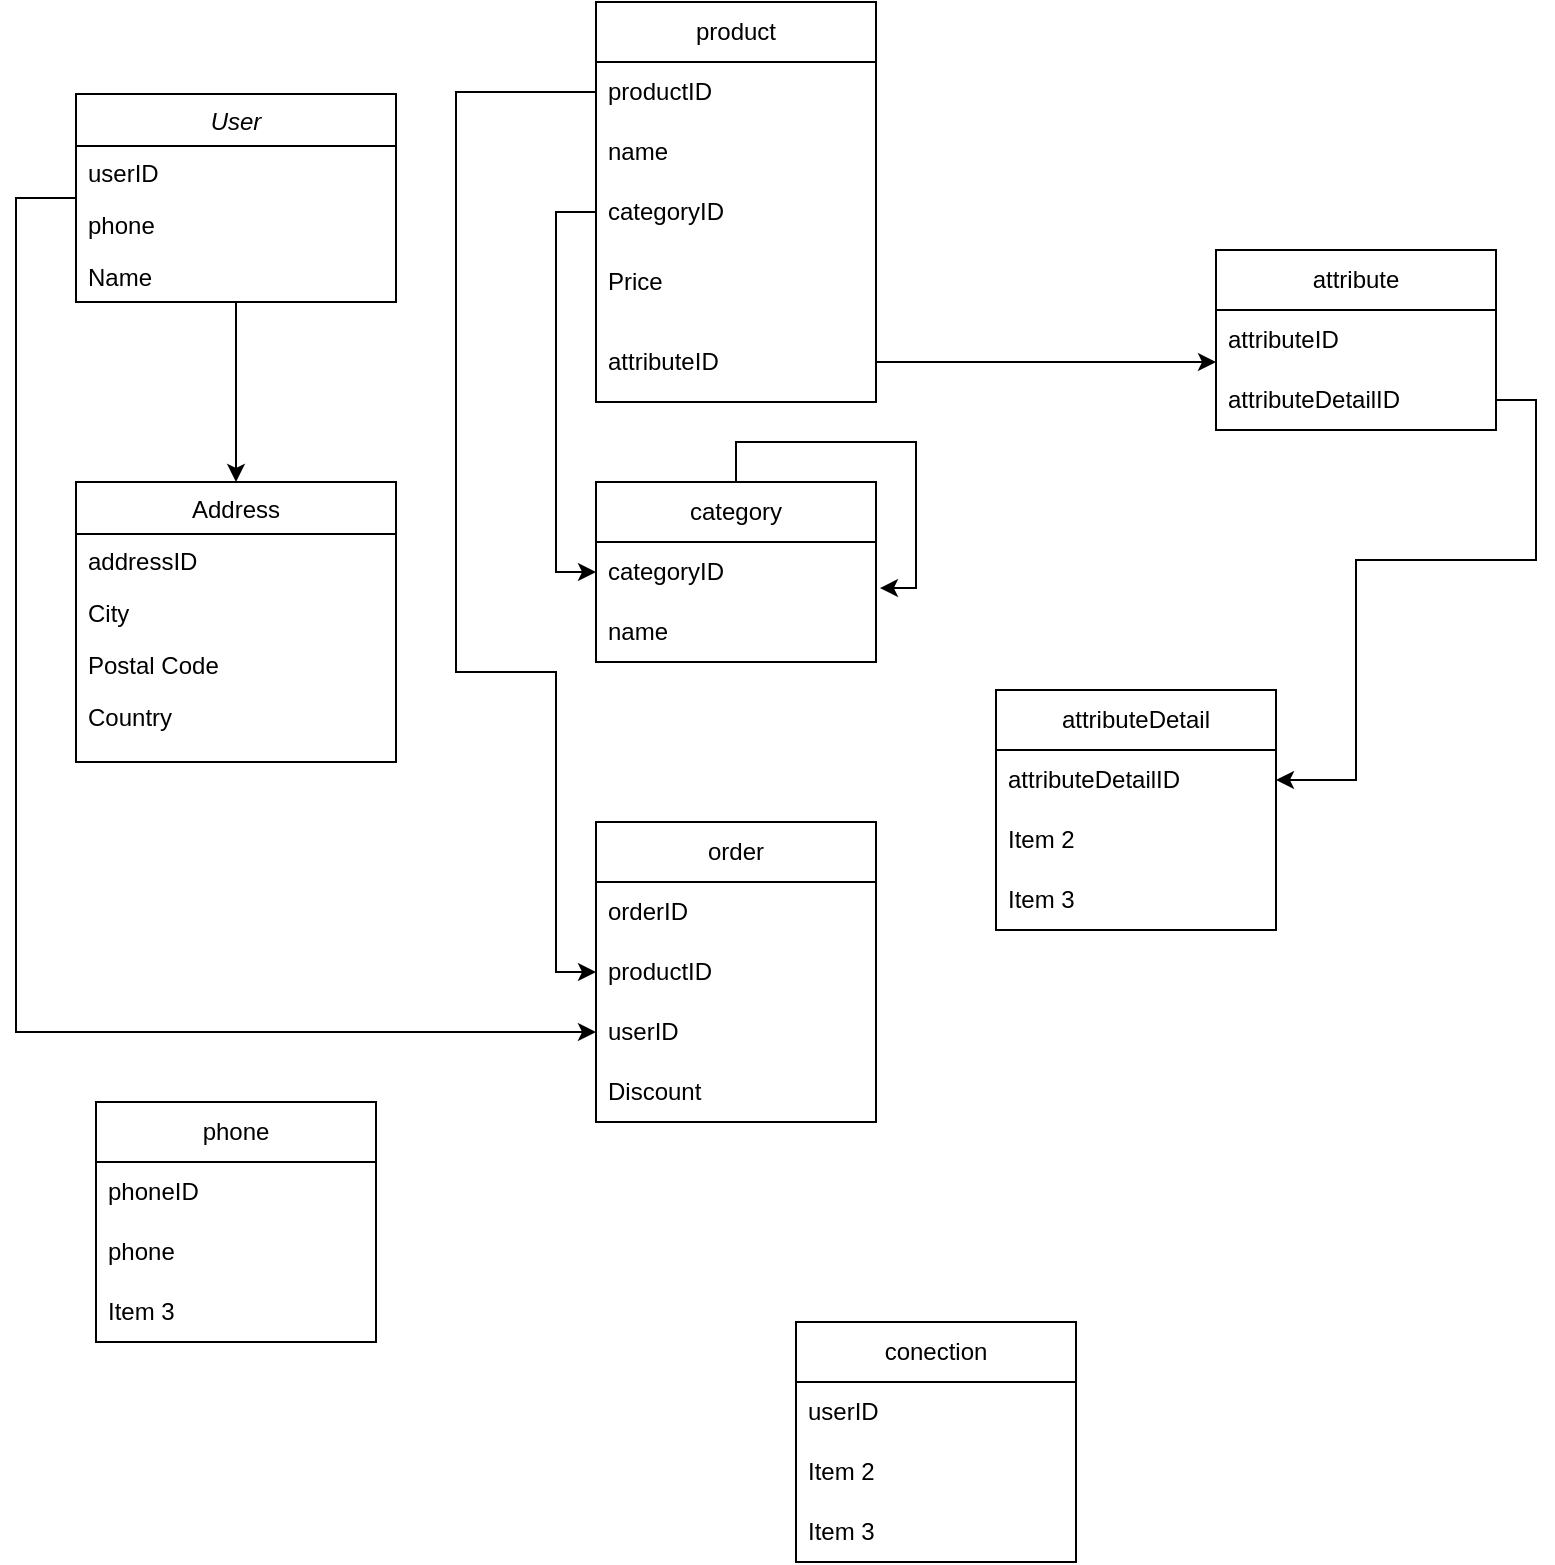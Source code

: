 <mxfile version="22.1.11" type="github">
  <diagram id="C5RBs43oDa-KdzZeNtuy" name="Page-1">
    <mxGraphModel dx="1434" dy="780" grid="1" gridSize="10" guides="1" tooltips="1" connect="1" arrows="1" fold="1" page="1" pageScale="1" pageWidth="827" pageHeight="1169" math="0" shadow="0">
      <root>
        <mxCell id="WIyWlLk6GJQsqaUBKTNV-0" />
        <mxCell id="WIyWlLk6GJQsqaUBKTNV-1" parent="WIyWlLk6GJQsqaUBKTNV-0" />
        <mxCell id="rckXldwQKNdf42azZgs7-0" style="edgeStyle=orthogonalEdgeStyle;rounded=0;orthogonalLoop=1;jettySize=auto;html=1;exitX=0.5;exitY=1;exitDx=0;exitDy=0;entryX=0.5;entryY=0;entryDx=0;entryDy=0;" edge="1" parent="WIyWlLk6GJQsqaUBKTNV-1" source="zkfFHV4jXpPFQw0GAbJ--0" target="zkfFHV4jXpPFQw0GAbJ--17">
          <mxGeometry relative="1" as="geometry" />
        </mxCell>
        <mxCell id="rckXldwQKNdf42azZgs7-31" style="edgeStyle=orthogonalEdgeStyle;rounded=0;orthogonalLoop=1;jettySize=auto;html=1;entryX=0;entryY=0.5;entryDx=0;entryDy=0;" edge="1" parent="WIyWlLk6GJQsqaUBKTNV-1" source="zkfFHV4jXpPFQw0GAbJ--0" target="rckXldwQKNdf42azZgs7-18">
          <mxGeometry relative="1" as="geometry">
            <Array as="points">
              <mxPoint x="10" y="138" />
              <mxPoint x="10" y="555" />
            </Array>
          </mxGeometry>
        </mxCell>
        <mxCell id="zkfFHV4jXpPFQw0GAbJ--0" value="User" style="swimlane;fontStyle=2;align=center;verticalAlign=top;childLayout=stackLayout;horizontal=1;startSize=26;horizontalStack=0;resizeParent=1;resizeLast=0;collapsible=1;marginBottom=0;rounded=0;shadow=0;strokeWidth=1;" parent="WIyWlLk6GJQsqaUBKTNV-1" vertex="1">
          <mxGeometry x="40" y="86" width="160" height="104" as="geometry">
            <mxRectangle x="230" y="140" width="160" height="26" as="alternateBounds" />
          </mxGeometry>
        </mxCell>
        <mxCell id="zkfFHV4jXpPFQw0GAbJ--1" value="userID" style="text;align=left;verticalAlign=top;spacingLeft=4;spacingRight=4;overflow=hidden;rotatable=0;points=[[0,0.5],[1,0.5]];portConstraint=eastwest;" parent="zkfFHV4jXpPFQw0GAbJ--0" vertex="1">
          <mxGeometry y="26" width="160" height="26" as="geometry" />
        </mxCell>
        <mxCell id="zkfFHV4jXpPFQw0GAbJ--2" value="phone" style="text;align=left;verticalAlign=top;spacingLeft=4;spacingRight=4;overflow=hidden;rotatable=0;points=[[0,0.5],[1,0.5]];portConstraint=eastwest;rounded=0;shadow=0;html=0;" parent="zkfFHV4jXpPFQw0GAbJ--0" vertex="1">
          <mxGeometry y="52" width="160" height="26" as="geometry" />
        </mxCell>
        <mxCell id="rckXldwQKNdf42azZgs7-6" value="Name" style="text;align=left;verticalAlign=top;spacingLeft=4;spacingRight=4;overflow=hidden;rotatable=0;points=[[0,0.5],[1,0.5]];portConstraint=eastwest;rounded=0;shadow=0;html=0;" vertex="1" parent="zkfFHV4jXpPFQw0GAbJ--0">
          <mxGeometry y="78" width="160" height="26" as="geometry" />
        </mxCell>
        <mxCell id="zkfFHV4jXpPFQw0GAbJ--17" value="Address" style="swimlane;fontStyle=0;align=center;verticalAlign=top;childLayout=stackLayout;horizontal=1;startSize=26;horizontalStack=0;resizeParent=1;resizeLast=0;collapsible=1;marginBottom=0;rounded=0;shadow=0;strokeWidth=1;" parent="WIyWlLk6GJQsqaUBKTNV-1" vertex="1">
          <mxGeometry x="40" y="280" width="160" height="140" as="geometry">
            <mxRectangle x="550" y="140" width="160" height="26" as="alternateBounds" />
          </mxGeometry>
        </mxCell>
        <mxCell id="zkfFHV4jXpPFQw0GAbJ--18" value="addressID" style="text;align=left;verticalAlign=top;spacingLeft=4;spacingRight=4;overflow=hidden;rotatable=0;points=[[0,0.5],[1,0.5]];portConstraint=eastwest;" parent="zkfFHV4jXpPFQw0GAbJ--17" vertex="1">
          <mxGeometry y="26" width="160" height="26" as="geometry" />
        </mxCell>
        <mxCell id="zkfFHV4jXpPFQw0GAbJ--19" value="City" style="text;align=left;verticalAlign=top;spacingLeft=4;spacingRight=4;overflow=hidden;rotatable=0;points=[[0,0.5],[1,0.5]];portConstraint=eastwest;rounded=0;shadow=0;html=0;" parent="zkfFHV4jXpPFQw0GAbJ--17" vertex="1">
          <mxGeometry y="52" width="160" height="26" as="geometry" />
        </mxCell>
        <mxCell id="zkfFHV4jXpPFQw0GAbJ--21" value="Postal Code" style="text;align=left;verticalAlign=top;spacingLeft=4;spacingRight=4;overflow=hidden;rotatable=0;points=[[0,0.5],[1,0.5]];portConstraint=eastwest;rounded=0;shadow=0;html=0;" parent="zkfFHV4jXpPFQw0GAbJ--17" vertex="1">
          <mxGeometry y="78" width="160" height="26" as="geometry" />
        </mxCell>
        <mxCell id="zkfFHV4jXpPFQw0GAbJ--22" value="Country" style="text;align=left;verticalAlign=top;spacingLeft=4;spacingRight=4;overflow=hidden;rotatable=0;points=[[0,0.5],[1,0.5]];portConstraint=eastwest;rounded=0;shadow=0;html=0;" parent="zkfFHV4jXpPFQw0GAbJ--17" vertex="1">
          <mxGeometry y="104" width="160" height="26" as="geometry" />
        </mxCell>
        <mxCell id="rckXldwQKNdf42azZgs7-32" style="edgeStyle=orthogonalEdgeStyle;rounded=0;orthogonalLoop=1;jettySize=auto;html=1;exitX=0;exitY=0.5;exitDx=0;exitDy=0;entryX=0;entryY=0.5;entryDx=0;entryDy=0;" edge="1" parent="WIyWlLk6GJQsqaUBKTNV-1" source="rckXldwQKNdf42azZgs7-3" target="rckXldwQKNdf42azZgs7-17">
          <mxGeometry relative="1" as="geometry">
            <Array as="points">
              <mxPoint x="230" y="85" />
              <mxPoint x="230" y="375" />
              <mxPoint x="280" y="375" />
              <mxPoint x="280" y="525" />
            </Array>
          </mxGeometry>
        </mxCell>
        <mxCell id="rckXldwQKNdf42azZgs7-2" value="product" style="swimlane;fontStyle=0;childLayout=stackLayout;horizontal=1;startSize=30;horizontalStack=0;resizeParent=1;resizeParentMax=0;resizeLast=0;collapsible=1;marginBottom=0;whiteSpace=wrap;html=1;" vertex="1" parent="WIyWlLk6GJQsqaUBKTNV-1">
          <mxGeometry x="300" y="40" width="140" height="200" as="geometry" />
        </mxCell>
        <mxCell id="rckXldwQKNdf42azZgs7-3" value="productID" style="text;strokeColor=none;fillColor=none;align=left;verticalAlign=middle;spacingLeft=4;spacingRight=4;overflow=hidden;points=[[0,0.5],[1,0.5]];portConstraint=eastwest;rotatable=0;whiteSpace=wrap;html=1;" vertex="1" parent="rckXldwQKNdf42azZgs7-2">
          <mxGeometry y="30" width="140" height="30" as="geometry" />
        </mxCell>
        <mxCell id="rckXldwQKNdf42azZgs7-4" value="name" style="text;strokeColor=none;fillColor=none;align=left;verticalAlign=middle;spacingLeft=4;spacingRight=4;overflow=hidden;points=[[0,0.5],[1,0.5]];portConstraint=eastwest;rotatable=0;whiteSpace=wrap;html=1;" vertex="1" parent="rckXldwQKNdf42azZgs7-2">
          <mxGeometry y="60" width="140" height="30" as="geometry" />
        </mxCell>
        <mxCell id="rckXldwQKNdf42azZgs7-5" value="categoryID" style="text;strokeColor=none;fillColor=none;align=left;verticalAlign=middle;spacingLeft=4;spacingRight=4;overflow=hidden;points=[[0,0.5],[1,0.5]];portConstraint=eastwest;rotatable=0;whiteSpace=wrap;html=1;" vertex="1" parent="rckXldwQKNdf42azZgs7-2">
          <mxGeometry y="90" width="140" height="30" as="geometry" />
        </mxCell>
        <mxCell id="rckXldwQKNdf42azZgs7-7" value="Price" style="text;strokeColor=none;fillColor=none;align=left;verticalAlign=middle;spacingLeft=4;spacingRight=4;overflow=hidden;points=[[0,0.5],[1,0.5]];portConstraint=eastwest;rotatable=0;whiteSpace=wrap;html=1;" vertex="1" parent="rckXldwQKNdf42azZgs7-2">
          <mxGeometry y="120" width="140" height="40" as="geometry" />
        </mxCell>
        <mxCell id="rckXldwQKNdf42azZgs7-20" style="edgeStyle=orthogonalEdgeStyle;rounded=0;orthogonalLoop=1;jettySize=auto;html=1;" edge="1" parent="rckXldwQKNdf42azZgs7-2" source="rckXldwQKNdf42azZgs7-19">
          <mxGeometry relative="1" as="geometry">
            <mxPoint x="310" y="180" as="targetPoint" />
          </mxGeometry>
        </mxCell>
        <mxCell id="rckXldwQKNdf42azZgs7-19" value="attributeID" style="text;strokeColor=none;fillColor=none;align=left;verticalAlign=middle;spacingLeft=4;spacingRight=4;overflow=hidden;points=[[0,0.5],[1,0.5]];portConstraint=eastwest;rotatable=0;whiteSpace=wrap;html=1;" vertex="1" parent="rckXldwQKNdf42azZgs7-2">
          <mxGeometry y="160" width="140" height="40" as="geometry" />
        </mxCell>
        <mxCell id="rckXldwQKNdf42azZgs7-8" value="category" style="swimlane;fontStyle=0;childLayout=stackLayout;horizontal=1;startSize=30;horizontalStack=0;resizeParent=1;resizeParentMax=0;resizeLast=0;collapsible=1;marginBottom=0;whiteSpace=wrap;html=1;" vertex="1" parent="WIyWlLk6GJQsqaUBKTNV-1">
          <mxGeometry x="300" y="280" width="140" height="90" as="geometry" />
        </mxCell>
        <mxCell id="rckXldwQKNdf42azZgs7-9" value="categoryID" style="text;strokeColor=none;fillColor=none;align=left;verticalAlign=middle;spacingLeft=4;spacingRight=4;overflow=hidden;points=[[0,0.5],[1,0.5]];portConstraint=eastwest;rotatable=0;whiteSpace=wrap;html=1;" vertex="1" parent="rckXldwQKNdf42azZgs7-8">
          <mxGeometry y="30" width="140" height="30" as="geometry" />
        </mxCell>
        <mxCell id="rckXldwQKNdf42azZgs7-10" value="name" style="text;strokeColor=none;fillColor=none;align=left;verticalAlign=middle;spacingLeft=4;spacingRight=4;overflow=hidden;points=[[0,0.5],[1,0.5]];portConstraint=eastwest;rotatable=0;whiteSpace=wrap;html=1;" vertex="1" parent="rckXldwQKNdf42azZgs7-8">
          <mxGeometry y="60" width="140" height="30" as="geometry" />
        </mxCell>
        <mxCell id="rckXldwQKNdf42azZgs7-13" style="edgeStyle=orthogonalEdgeStyle;rounded=0;orthogonalLoop=1;jettySize=auto;html=1;exitX=0.5;exitY=0;exitDx=0;exitDy=0;entryX=1.014;entryY=0.767;entryDx=0;entryDy=0;entryPerimeter=0;" edge="1" parent="rckXldwQKNdf42azZgs7-8" source="rckXldwQKNdf42azZgs7-8" target="rckXldwQKNdf42azZgs7-9">
          <mxGeometry relative="1" as="geometry" />
        </mxCell>
        <mxCell id="rckXldwQKNdf42azZgs7-14" style="edgeStyle=orthogonalEdgeStyle;rounded=0;orthogonalLoop=1;jettySize=auto;html=1;exitX=0;exitY=0.5;exitDx=0;exitDy=0;entryX=0;entryY=0.5;entryDx=0;entryDy=0;" edge="1" parent="WIyWlLk6GJQsqaUBKTNV-1" source="rckXldwQKNdf42azZgs7-5" target="rckXldwQKNdf42azZgs7-9">
          <mxGeometry relative="1" as="geometry" />
        </mxCell>
        <mxCell id="rckXldwQKNdf42azZgs7-15" value="order" style="swimlane;fontStyle=0;childLayout=stackLayout;horizontal=1;startSize=30;horizontalStack=0;resizeParent=1;resizeParentMax=0;resizeLast=0;collapsible=1;marginBottom=0;whiteSpace=wrap;html=1;" vertex="1" parent="WIyWlLk6GJQsqaUBKTNV-1">
          <mxGeometry x="300" y="450" width="140" height="150" as="geometry" />
        </mxCell>
        <mxCell id="rckXldwQKNdf42azZgs7-16" value="orderID" style="text;strokeColor=none;fillColor=none;align=left;verticalAlign=middle;spacingLeft=4;spacingRight=4;overflow=hidden;points=[[0,0.5],[1,0.5]];portConstraint=eastwest;rotatable=0;whiteSpace=wrap;html=1;" vertex="1" parent="rckXldwQKNdf42azZgs7-15">
          <mxGeometry y="30" width="140" height="30" as="geometry" />
        </mxCell>
        <mxCell id="rckXldwQKNdf42azZgs7-17" value="productID" style="text;strokeColor=none;fillColor=none;align=left;verticalAlign=middle;spacingLeft=4;spacingRight=4;overflow=hidden;points=[[0,0.5],[1,0.5]];portConstraint=eastwest;rotatable=0;whiteSpace=wrap;html=1;" vertex="1" parent="rckXldwQKNdf42azZgs7-15">
          <mxGeometry y="60" width="140" height="30" as="geometry" />
        </mxCell>
        <mxCell id="rckXldwQKNdf42azZgs7-18" value="userID" style="text;strokeColor=none;fillColor=none;align=left;verticalAlign=middle;spacingLeft=4;spacingRight=4;overflow=hidden;points=[[0,0.5],[1,0.5]];portConstraint=eastwest;rotatable=0;whiteSpace=wrap;html=1;" vertex="1" parent="rckXldwQKNdf42azZgs7-15">
          <mxGeometry y="90" width="140" height="30" as="geometry" />
        </mxCell>
        <mxCell id="rckXldwQKNdf42azZgs7-35" value="Discount" style="text;strokeColor=none;fillColor=none;align=left;verticalAlign=middle;spacingLeft=4;spacingRight=4;overflow=hidden;points=[[0,0.5],[1,0.5]];portConstraint=eastwest;rotatable=0;whiteSpace=wrap;html=1;" vertex="1" parent="rckXldwQKNdf42azZgs7-15">
          <mxGeometry y="120" width="140" height="30" as="geometry" />
        </mxCell>
        <mxCell id="rckXldwQKNdf42azZgs7-21" value="attribute" style="swimlane;fontStyle=0;childLayout=stackLayout;horizontal=1;startSize=30;horizontalStack=0;resizeParent=1;resizeParentMax=0;resizeLast=0;collapsible=1;marginBottom=0;whiteSpace=wrap;html=1;" vertex="1" parent="WIyWlLk6GJQsqaUBKTNV-1">
          <mxGeometry x="610" y="164" width="140" height="90" as="geometry" />
        </mxCell>
        <mxCell id="rckXldwQKNdf42azZgs7-22" value="attributeID" style="text;strokeColor=none;fillColor=none;align=left;verticalAlign=middle;spacingLeft=4;spacingRight=4;overflow=hidden;points=[[0,0.5],[1,0.5]];portConstraint=eastwest;rotatable=0;whiteSpace=wrap;html=1;" vertex="1" parent="rckXldwQKNdf42azZgs7-21">
          <mxGeometry y="30" width="140" height="30" as="geometry" />
        </mxCell>
        <mxCell id="rckXldwQKNdf42azZgs7-23" value="attributeDetailID" style="text;strokeColor=none;fillColor=none;align=left;verticalAlign=middle;spacingLeft=4;spacingRight=4;overflow=hidden;points=[[0,0.5],[1,0.5]];portConstraint=eastwest;rotatable=0;whiteSpace=wrap;html=1;" vertex="1" parent="rckXldwQKNdf42azZgs7-21">
          <mxGeometry y="60" width="140" height="30" as="geometry" />
        </mxCell>
        <mxCell id="rckXldwQKNdf42azZgs7-25" value="attributeDetail" style="swimlane;fontStyle=0;childLayout=stackLayout;horizontal=1;startSize=30;horizontalStack=0;resizeParent=1;resizeParentMax=0;resizeLast=0;collapsible=1;marginBottom=0;whiteSpace=wrap;html=1;" vertex="1" parent="WIyWlLk6GJQsqaUBKTNV-1">
          <mxGeometry x="500" y="384" width="140" height="120" as="geometry" />
        </mxCell>
        <mxCell id="rckXldwQKNdf42azZgs7-26" value="attributeDetailID" style="text;strokeColor=none;fillColor=none;align=left;verticalAlign=middle;spacingLeft=4;spacingRight=4;overflow=hidden;points=[[0,0.5],[1,0.5]];portConstraint=eastwest;rotatable=0;whiteSpace=wrap;html=1;" vertex="1" parent="rckXldwQKNdf42azZgs7-25">
          <mxGeometry y="30" width="140" height="30" as="geometry" />
        </mxCell>
        <mxCell id="rckXldwQKNdf42azZgs7-27" value="Item 2" style="text;strokeColor=none;fillColor=none;align=left;verticalAlign=middle;spacingLeft=4;spacingRight=4;overflow=hidden;points=[[0,0.5],[1,0.5]];portConstraint=eastwest;rotatable=0;whiteSpace=wrap;html=1;" vertex="1" parent="rckXldwQKNdf42azZgs7-25">
          <mxGeometry y="60" width="140" height="30" as="geometry" />
        </mxCell>
        <mxCell id="rckXldwQKNdf42azZgs7-28" value="Item 3" style="text;strokeColor=none;fillColor=none;align=left;verticalAlign=middle;spacingLeft=4;spacingRight=4;overflow=hidden;points=[[0,0.5],[1,0.5]];portConstraint=eastwest;rotatable=0;whiteSpace=wrap;html=1;" vertex="1" parent="rckXldwQKNdf42azZgs7-25">
          <mxGeometry y="90" width="140" height="30" as="geometry" />
        </mxCell>
        <mxCell id="rckXldwQKNdf42azZgs7-29" style="edgeStyle=orthogonalEdgeStyle;rounded=0;orthogonalLoop=1;jettySize=auto;html=1;exitX=1;exitY=0.5;exitDx=0;exitDy=0;entryX=1;entryY=0.5;entryDx=0;entryDy=0;" edge="1" parent="WIyWlLk6GJQsqaUBKTNV-1" source="rckXldwQKNdf42azZgs7-23" target="rckXldwQKNdf42azZgs7-26">
          <mxGeometry relative="1" as="geometry">
            <mxPoint x="660" y="380" as="targetPoint" />
            <Array as="points">
              <mxPoint x="770" y="239" />
              <mxPoint x="770" y="319" />
              <mxPoint x="680" y="319" />
              <mxPoint x="680" y="429" />
            </Array>
          </mxGeometry>
        </mxCell>
        <mxCell id="rckXldwQKNdf42azZgs7-36" value="phone" style="swimlane;fontStyle=0;childLayout=stackLayout;horizontal=1;startSize=30;horizontalStack=0;resizeParent=1;resizeParentMax=0;resizeLast=0;collapsible=1;marginBottom=0;whiteSpace=wrap;html=1;" vertex="1" parent="WIyWlLk6GJQsqaUBKTNV-1">
          <mxGeometry x="50" y="590" width="140" height="120" as="geometry" />
        </mxCell>
        <mxCell id="rckXldwQKNdf42azZgs7-37" value="phoneID" style="text;strokeColor=none;fillColor=none;align=left;verticalAlign=middle;spacingLeft=4;spacingRight=4;overflow=hidden;points=[[0,0.5],[1,0.5]];portConstraint=eastwest;rotatable=0;whiteSpace=wrap;html=1;" vertex="1" parent="rckXldwQKNdf42azZgs7-36">
          <mxGeometry y="30" width="140" height="30" as="geometry" />
        </mxCell>
        <mxCell id="rckXldwQKNdf42azZgs7-38" value="phone" style="text;strokeColor=none;fillColor=none;align=left;verticalAlign=middle;spacingLeft=4;spacingRight=4;overflow=hidden;points=[[0,0.5],[1,0.5]];portConstraint=eastwest;rotatable=0;whiteSpace=wrap;html=1;" vertex="1" parent="rckXldwQKNdf42azZgs7-36">
          <mxGeometry y="60" width="140" height="30" as="geometry" />
        </mxCell>
        <mxCell id="rckXldwQKNdf42azZgs7-39" value="Item 3" style="text;strokeColor=none;fillColor=none;align=left;verticalAlign=middle;spacingLeft=4;spacingRight=4;overflow=hidden;points=[[0,0.5],[1,0.5]];portConstraint=eastwest;rotatable=0;whiteSpace=wrap;html=1;" vertex="1" parent="rckXldwQKNdf42azZgs7-36">
          <mxGeometry y="90" width="140" height="30" as="geometry" />
        </mxCell>
        <mxCell id="rckXldwQKNdf42azZgs7-40" value="conection" style="swimlane;fontStyle=0;childLayout=stackLayout;horizontal=1;startSize=30;horizontalStack=0;resizeParent=1;resizeParentMax=0;resizeLast=0;collapsible=1;marginBottom=0;whiteSpace=wrap;html=1;" vertex="1" parent="WIyWlLk6GJQsqaUBKTNV-1">
          <mxGeometry x="400" y="700" width="140" height="120" as="geometry" />
        </mxCell>
        <mxCell id="rckXldwQKNdf42azZgs7-41" value="userID" style="text;strokeColor=none;fillColor=none;align=left;verticalAlign=middle;spacingLeft=4;spacingRight=4;overflow=hidden;points=[[0,0.5],[1,0.5]];portConstraint=eastwest;rotatable=0;whiteSpace=wrap;html=1;" vertex="1" parent="rckXldwQKNdf42azZgs7-40">
          <mxGeometry y="30" width="140" height="30" as="geometry" />
        </mxCell>
        <mxCell id="rckXldwQKNdf42azZgs7-42" value="Item 2" style="text;strokeColor=none;fillColor=none;align=left;verticalAlign=middle;spacingLeft=4;spacingRight=4;overflow=hidden;points=[[0,0.5],[1,0.5]];portConstraint=eastwest;rotatable=0;whiteSpace=wrap;html=1;" vertex="1" parent="rckXldwQKNdf42azZgs7-40">
          <mxGeometry y="60" width="140" height="30" as="geometry" />
        </mxCell>
        <mxCell id="rckXldwQKNdf42azZgs7-43" value="Item 3" style="text;strokeColor=none;fillColor=none;align=left;verticalAlign=middle;spacingLeft=4;spacingRight=4;overflow=hidden;points=[[0,0.5],[1,0.5]];portConstraint=eastwest;rotatable=0;whiteSpace=wrap;html=1;" vertex="1" parent="rckXldwQKNdf42azZgs7-40">
          <mxGeometry y="90" width="140" height="30" as="geometry" />
        </mxCell>
      </root>
    </mxGraphModel>
  </diagram>
</mxfile>

